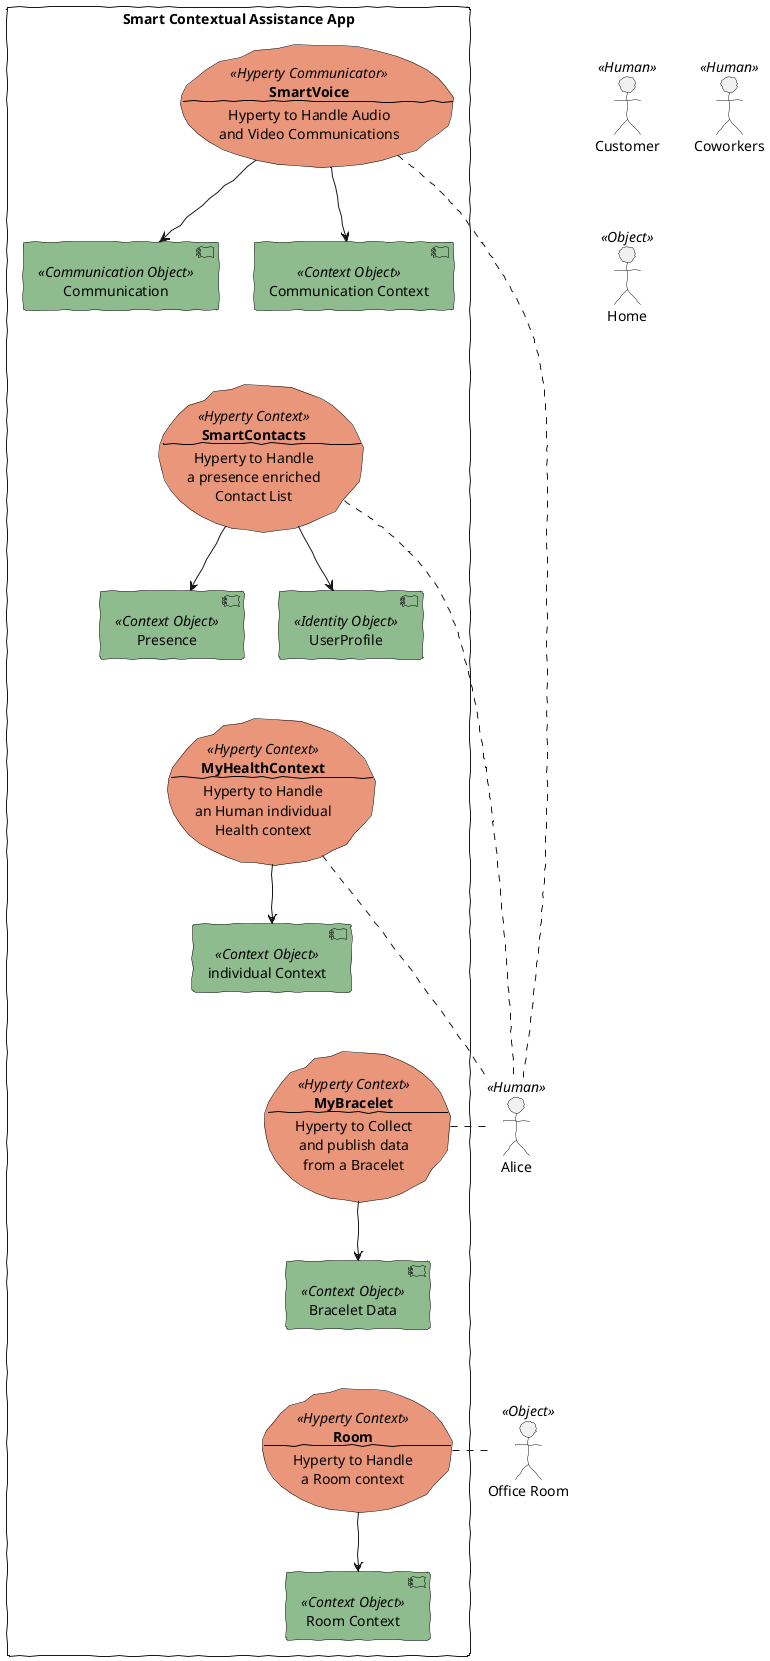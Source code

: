 @startuml
skinparam handwritten true

skinparam usecase {
	BackgroundColor DarkSalmon
	BorderColor Black

	BackgroundColor<< Context >> DarkRed
	BorderColor<< Context >> DarkRed

	ActorBackgroundColor<< Human >> Green
  ActorBackgroundColor<< Object >> Silver
}

skinparam component {
	BackgroundColor DarkSeaGreen
	BorderColor Black
}

actor Alice << Human >>
actor Customer <<Human>>
actor Coworkers <<Human>>
actor Office <<Object>> as "Office Room"
actor "Home" <<Object>>

rectangle "Smart Contextual Assistance App" {
  usecase voiceH <<Hyperty Communicator>> as "**SmartVoice**
  --
  Hyperty to Handle Audio
  and Video Communications"

	component Communication <<Communication Object>> as comObj

	component "Communication Context" <<Context Object>> as ctxtObj

	voiceH -down-> comObj

	voiceH -down-> ctxtObj

  usecase contactsH <<Hyperty Context>> as "**SmartContacts**
  --
  Hyperty to Handle
  a presence enriched
  Contact List"

	component UserProfile <<Identity Object>> as idObj

	component "Presence" <<Context Object>> as presObj

	contactsH -down-> idObj

	contactsH -down-> presObj

	contactsH -[hidden]up- comObj

	usecase myCtxtH <<Hyperty Context>> as "**MyHealthContext**
  --
  Hyperty to Handle
  an Human individual
	Health context"

	component "individual Context" <<Context Object>> as myCtxtObj

	myCtxtH -down-> myCtxtObj

	myCtxtH -[hidden]up- presObj

	usecase myBraH <<Hyperty Context>> as "**MyBracelet**
  --
  Hyperty to Collect
	and publish data
	from a Bracelet"

	component "Bracelet Data" <<Context Object>> as myBraObj

	myBraH -down-> myBraObj

	myBraH -[hidden]up- myCtxtObj

	usecase roomH <<Hyperty Context>> as "**Room**
  --
  Hyperty to Handle
  a Room context"

	component "Room Context" <<Context Object>> as roomCtxtObj

	roomH -down-> roomCtxtObj

	roomH -[hidden]up- myBraObj

}

Alice .left- voiceH
Alice .left- contactsH
Alice .left- myCtxtH
Alice .left- myBraH
Office .left- roomH

@enduml
